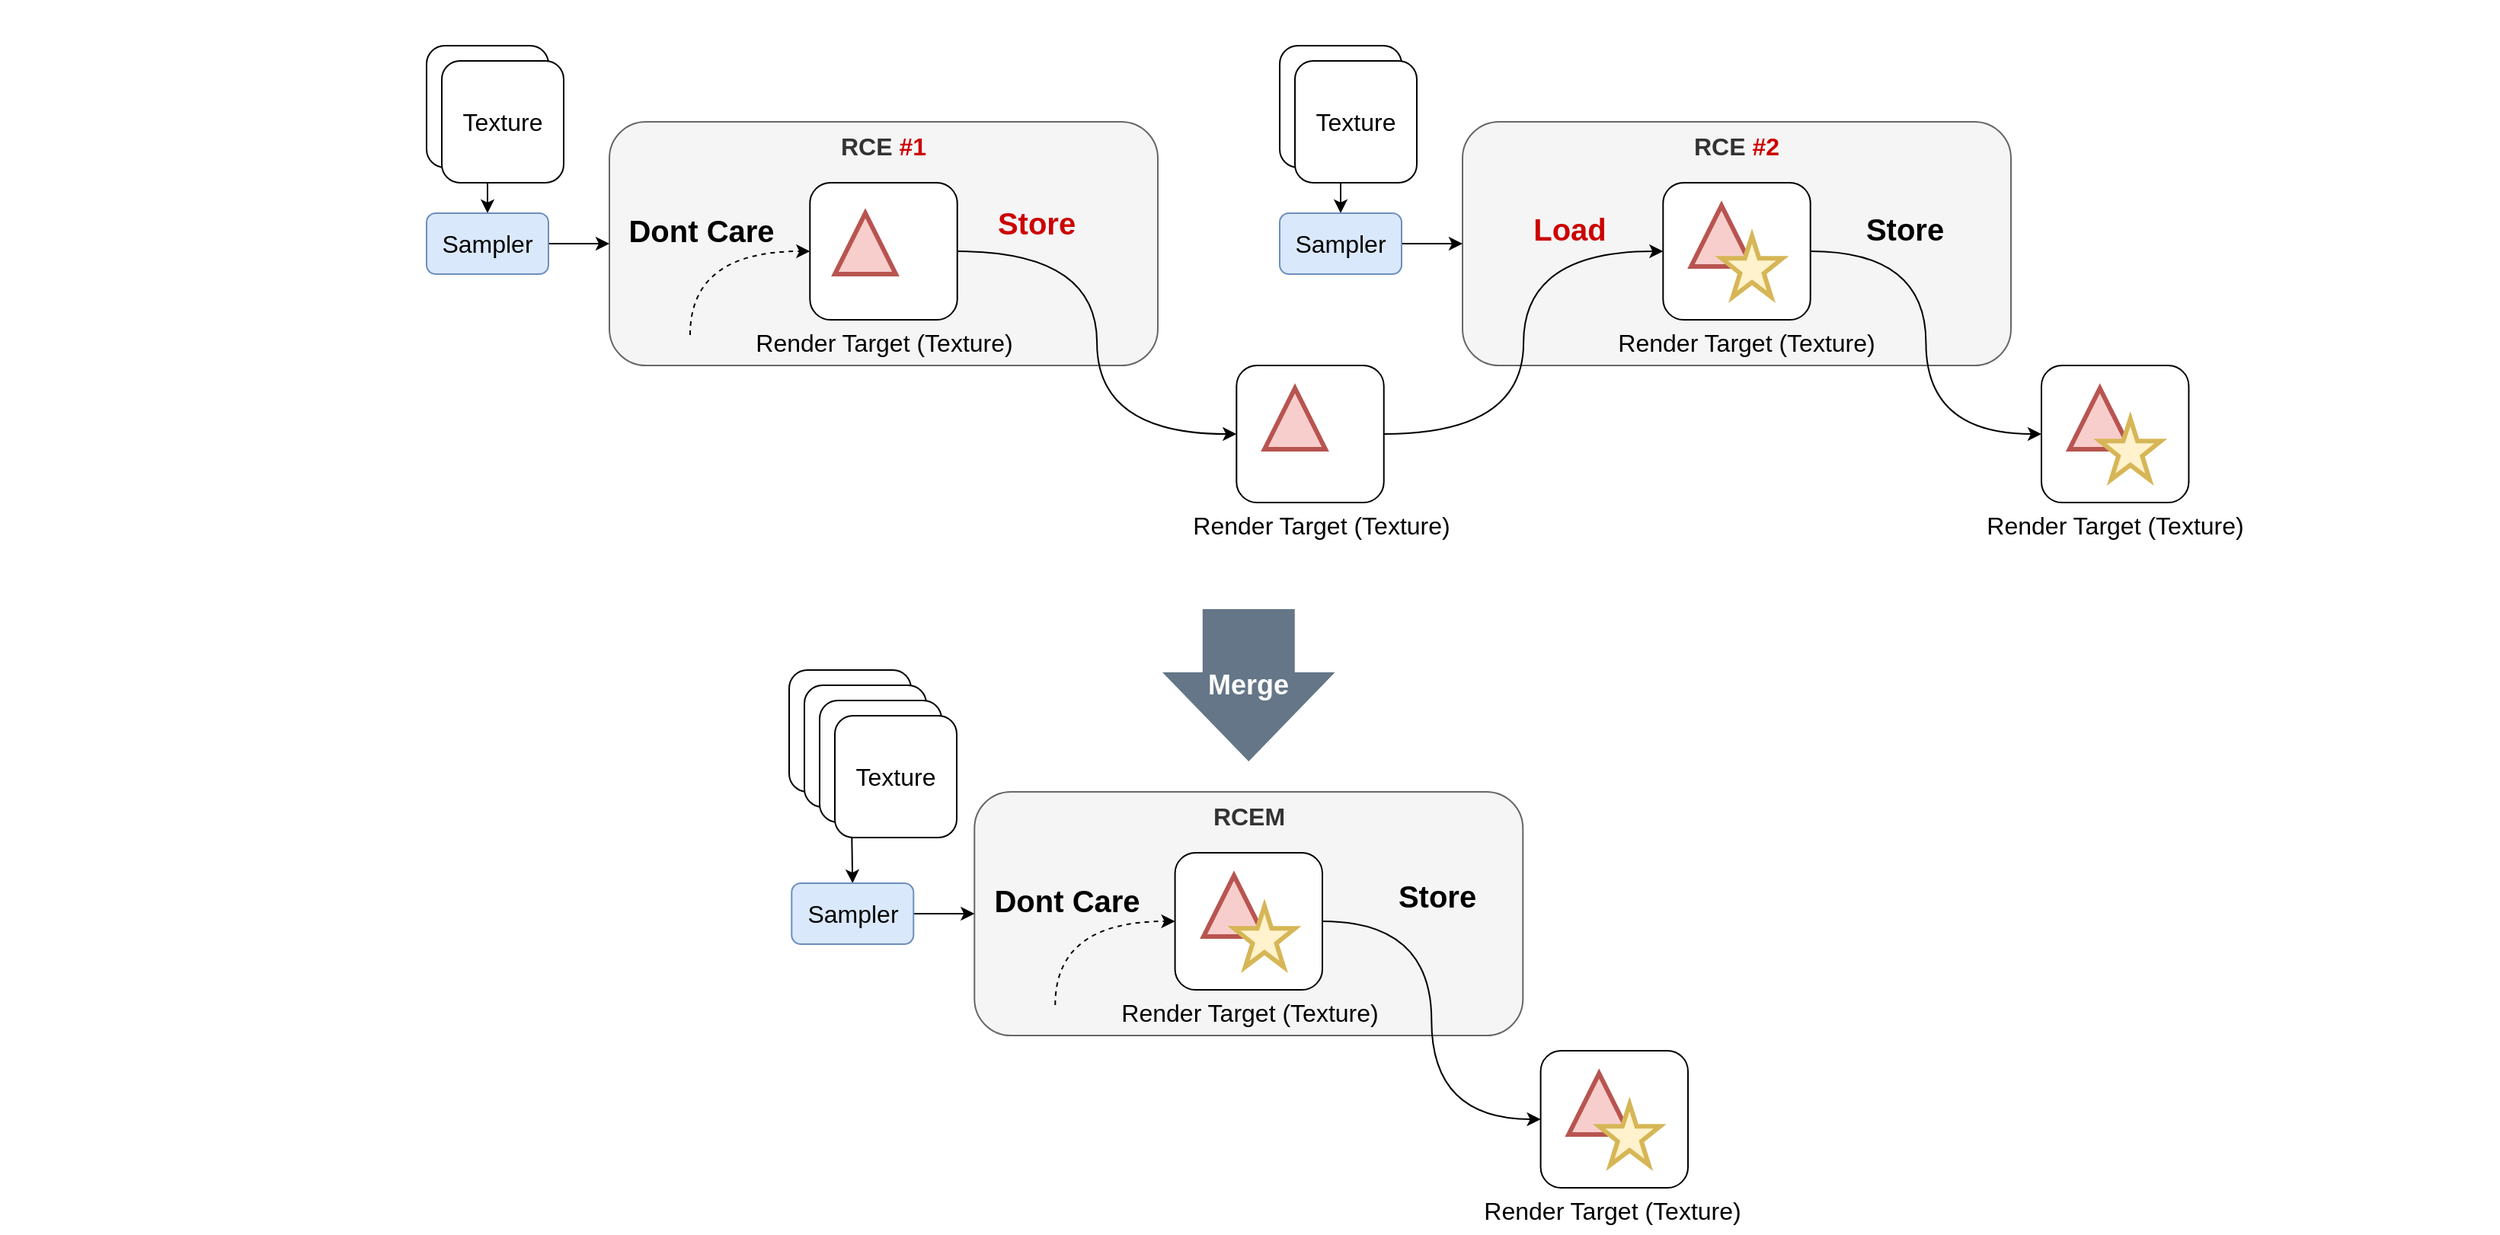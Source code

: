 <mxfile version="21.6.1" type="device">
  <diagram name="ページ1" id="cp582rNQOgrLEKhi-UQV">
    <mxGraphModel dx="954" dy="724" grid="1" gridSize="10" guides="1" tooltips="1" connect="1" arrows="1" fold="1" page="1" pageScale="1" pageWidth="827" pageHeight="1169" math="0" shadow="0">
      <root>
        <mxCell id="0" />
        <mxCell id="1" parent="0" />
        <mxCell id="DRAgRu-pIy_aI1KkxpYW-1" value="RCE &lt;font color=&quot;#cc0000&quot;&gt;#1&lt;/font&gt;" style="rounded=1;whiteSpace=wrap;html=1;strokeWidth=1;fillColor=#f5f5f5;fontColor=#333333;strokeColor=#666666;verticalAlign=top;fontStyle=1;fontSize=16;align=center;spacingLeft=0;" vertex="1" parent="1">
          <mxGeometry x="400" y="80" width="360" height="160" as="geometry" />
        </mxCell>
        <mxCell id="DRAgRu-pIy_aI1KkxpYW-2" value="RCE &lt;font color=&quot;#cc0000&quot;&gt;#2&lt;/font&gt;" style="rounded=1;whiteSpace=wrap;html=1;strokeWidth=1;fillColor=#f5f5f5;fontColor=#333333;strokeColor=#666666;verticalAlign=top;fontStyle=1;fontSize=16;align=center;spacingLeft=0;" vertex="1" parent="1">
          <mxGeometry x="960" y="80" width="360" height="160" as="geometry" />
        </mxCell>
        <mxCell id="DRAgRu-pIy_aI1KkxpYW-3" value="" style="rounded=0;whiteSpace=wrap;html=1;fillColor=none;strokeColor=none;" vertex="1" parent="1">
          <mxGeometry width="40" height="40" as="geometry" />
        </mxCell>
        <mxCell id="DRAgRu-pIy_aI1KkxpYW-4" value="" style="rounded=0;whiteSpace=wrap;html=1;fillColor=none;strokeColor=none;" vertex="1" parent="1">
          <mxGeometry x="1600" width="40" height="40" as="geometry" />
        </mxCell>
        <mxCell id="DRAgRu-pIy_aI1KkxpYW-5" style="edgeStyle=orthogonalEdgeStyle;rounded=0;orthogonalLoop=1;jettySize=auto;html=1;entryX=0;entryY=0.5;entryDx=0;entryDy=0;curved=1;fontStyle=1" edge="1" parent="1" source="DRAgRu-pIy_aI1KkxpYW-7" target="DRAgRu-pIy_aI1KkxpYW-10">
          <mxGeometry relative="1" as="geometry" />
        </mxCell>
        <mxCell id="DRAgRu-pIy_aI1KkxpYW-6" value="Store" style="edgeLabel;html=1;align=center;verticalAlign=middle;resizable=0;points=[];fontSize=20;fontFamily=Helvetica;fontColor=#CC0000;fontStyle=1;labelBackgroundColor=none;" vertex="1" connectable="0" parent="DRAgRu-pIy_aI1KkxpYW-5">
          <mxGeometry x="0.199" y="3" relative="1" as="geometry">
            <mxPoint x="-43" y="-110" as="offset" />
          </mxGeometry>
        </mxCell>
        <mxCell id="DRAgRu-pIy_aI1KkxpYW-7" value="" style="rounded=1;whiteSpace=wrap;html=1;strokeWidth=1;fontStyle=0;fontSize=16;verticalAlign=middle;" vertex="1" parent="1">
          <mxGeometry x="531.65" y="120" width="96.71" height="90" as="geometry" />
        </mxCell>
        <mxCell id="DRAgRu-pIy_aI1KkxpYW-8" style="edgeStyle=orthogonalEdgeStyle;rounded=0;orthogonalLoop=1;jettySize=auto;html=1;entryX=0;entryY=0.5;entryDx=0;entryDy=0;curved=1;" edge="1" parent="1" source="DRAgRu-pIy_aI1KkxpYW-10" target="DRAgRu-pIy_aI1KkxpYW-13">
          <mxGeometry relative="1" as="geometry" />
        </mxCell>
        <mxCell id="DRAgRu-pIy_aI1KkxpYW-9" value="&lt;b style=&quot;border-color: var(--border-color); font-size: 20px;&quot;&gt;Load&lt;/b&gt;" style="edgeLabel;html=1;align=center;verticalAlign=middle;resizable=0;points=[];fontSize=11;fontFamily=Helvetica;fontColor=#CC0000;labelBackgroundColor=none;" vertex="1" connectable="0" parent="DRAgRu-pIy_aI1KkxpYW-8">
          <mxGeometry x="0.327" y="-11" relative="1" as="geometry">
            <mxPoint x="19" y="-26" as="offset" />
          </mxGeometry>
        </mxCell>
        <mxCell id="DRAgRu-pIy_aI1KkxpYW-10" value="" style="rounded=1;whiteSpace=wrap;html=1;strokeWidth=1;fontStyle=0;fontSize=16;verticalAlign=middle;" vertex="1" parent="1">
          <mxGeometry x="811.65" y="240" width="96.71" height="90" as="geometry" />
        </mxCell>
        <mxCell id="DRAgRu-pIy_aI1KkxpYW-11" style="edgeStyle=orthogonalEdgeStyle;shape=connector;curved=1;rounded=0;orthogonalLoop=1;jettySize=auto;html=1;entryX=0;entryY=0.5;entryDx=0;entryDy=0;labelBackgroundColor=default;strokeColor=default;fontFamily=Helvetica;fontSize=11;fontColor=default;endArrow=classic;" edge="1" parent="1" source="DRAgRu-pIy_aI1KkxpYW-13" target="DRAgRu-pIy_aI1KkxpYW-14">
          <mxGeometry relative="1" as="geometry" />
        </mxCell>
        <mxCell id="DRAgRu-pIy_aI1KkxpYW-12" value="&lt;font style=&quot;font-size: 20px;&quot;&gt;&lt;b&gt;Store&lt;/b&gt;&lt;/font&gt;" style="edgeLabel;html=1;align=center;verticalAlign=middle;resizable=0;points=[];fontSize=11;fontFamily=Helvetica;fontColor=default;labelBackgroundColor=none;" vertex="1" connectable="0" parent="DRAgRu-pIy_aI1KkxpYW-11">
          <mxGeometry x="-0.671" y="-15" relative="1" as="geometry">
            <mxPoint x="17" y="-30" as="offset" />
          </mxGeometry>
        </mxCell>
        <mxCell id="DRAgRu-pIy_aI1KkxpYW-13" value="" style="rounded=1;whiteSpace=wrap;html=1;strokeWidth=1;fontStyle=0;fontSize=16;verticalAlign=middle;" vertex="1" parent="1">
          <mxGeometry x="1091.65" y="120" width="96.71" height="90" as="geometry" />
        </mxCell>
        <mxCell id="DRAgRu-pIy_aI1KkxpYW-14" value="" style="rounded=1;whiteSpace=wrap;html=1;strokeWidth=1;fontStyle=0;fontSize=16;verticalAlign=middle;" vertex="1" parent="1">
          <mxGeometry x="1340" y="240" width="96.71" height="90" as="geometry" />
        </mxCell>
        <mxCell id="DRAgRu-pIy_aI1KkxpYW-15" value="" style="shape=image;html=1;verticalAlign=top;verticalLabelPosition=bottom;labelBackgroundColor=#ffffff;imageAspect=0;aspect=fixed;image=https://cdn4.iconfinder.com/data/icons/48-bubbles/48/17.Brush-128.png;imageBorder=none;imageBackground=none;" vertex="1" parent="1">
          <mxGeometry x="600" y="100" width="40" height="40" as="geometry" />
        </mxCell>
        <mxCell id="DRAgRu-pIy_aI1KkxpYW-16" value="" style="shape=image;html=1;verticalAlign=top;verticalLabelPosition=bottom;labelBackgroundColor=#ffffff;imageAspect=0;aspect=fixed;image=https://cdn4.iconfinder.com/data/icons/48-bubbles/48/17.Brush-128.png;imageBorder=none;" vertex="1" parent="1">
          <mxGeometry x="1160" y="100" width="40" height="40" as="geometry" />
        </mxCell>
        <mxCell id="DRAgRu-pIy_aI1KkxpYW-17" style="edgeStyle=orthogonalEdgeStyle;shape=connector;curved=1;rounded=0;orthogonalLoop=1;jettySize=auto;html=1;entryX=0;entryY=0.5;entryDx=0;entryDy=0;labelBackgroundColor=default;strokeColor=default;fontFamily=Helvetica;fontSize=11;fontColor=default;endArrow=classic;dashed=1;" edge="1" parent="1" source="DRAgRu-pIy_aI1KkxpYW-19" target="DRAgRu-pIy_aI1KkxpYW-7">
          <mxGeometry relative="1" as="geometry">
            <Array as="points">
              <mxPoint x="453" y="165" />
            </Array>
          </mxGeometry>
        </mxCell>
        <mxCell id="DRAgRu-pIy_aI1KkxpYW-18" value="Dont Care" style="edgeLabel;html=1;align=center;verticalAlign=middle;resizable=0;points=[];fontSize=20;fontFamily=Helvetica;fontColor=default;fontStyle=1;labelBackgroundColor=none;" vertex="1" connectable="0" parent="DRAgRu-pIy_aI1KkxpYW-17">
          <mxGeometry x="-0.271" y="9" relative="1" as="geometry">
            <mxPoint x="16" y="-21" as="offset" />
          </mxGeometry>
        </mxCell>
        <mxCell id="DRAgRu-pIy_aI1KkxpYW-19" value="" style="rounded=1;whiteSpace=wrap;html=1;strokeWidth=1;fontStyle=0;fontSize=16;verticalAlign=middle;fillColor=none;strokeColor=none;" vertex="1" parent="1">
          <mxGeometry x="430" y="220" width="26.71" height="30" as="geometry" />
        </mxCell>
        <mxCell id="DRAgRu-pIy_aI1KkxpYW-20" value="RCEM" style="rounded=1;whiteSpace=wrap;html=1;strokeWidth=1;fillColor=#f5f5f5;fontColor=#333333;strokeColor=#666666;verticalAlign=top;fontStyle=1;fontSize=16;align=center;spacingLeft=0;" vertex="1" parent="1">
          <mxGeometry x="639.64" y="520" width="360" height="160" as="geometry" />
        </mxCell>
        <mxCell id="DRAgRu-pIy_aI1KkxpYW-21" style="edgeStyle=orthogonalEdgeStyle;rounded=0;orthogonalLoop=1;jettySize=auto;html=1;entryX=0;entryY=0.5;entryDx=0;entryDy=0;curved=1;fontStyle=1" edge="1" parent="1" source="DRAgRu-pIy_aI1KkxpYW-23" target="DRAgRu-pIy_aI1KkxpYW-24">
          <mxGeometry relative="1" as="geometry" />
        </mxCell>
        <mxCell id="DRAgRu-pIy_aI1KkxpYW-22" value="Store" style="edgeLabel;html=1;align=center;verticalAlign=middle;resizable=0;points=[];fontSize=20;fontFamily=Helvetica;fontColor=#000000;fontStyle=1;labelBackgroundColor=none;" vertex="1" connectable="0" parent="DRAgRu-pIy_aI1KkxpYW-21">
          <mxGeometry x="0.199" y="3" relative="1" as="geometry">
            <mxPoint y="-110" as="offset" />
          </mxGeometry>
        </mxCell>
        <mxCell id="DRAgRu-pIy_aI1KkxpYW-23" value="" style="rounded=1;whiteSpace=wrap;html=1;strokeWidth=1;fontStyle=0;fontSize=16;verticalAlign=middle;" vertex="1" parent="1">
          <mxGeometry x="771.29" y="560" width="96.71" height="90" as="geometry" />
        </mxCell>
        <mxCell id="DRAgRu-pIy_aI1KkxpYW-24" value="&lt;br&gt;" style="rounded=1;whiteSpace=wrap;html=1;strokeWidth=1;fontStyle=0;fontSize=16;verticalAlign=middle;" vertex="1" parent="1">
          <mxGeometry x="1011.29" y="690" width="96.71" height="90" as="geometry" />
        </mxCell>
        <mxCell id="DRAgRu-pIy_aI1KkxpYW-25" value="" style="shape=image;html=1;verticalAlign=top;verticalLabelPosition=bottom;labelBackgroundColor=#ffffff;imageAspect=0;aspect=fixed;image=https://cdn4.iconfinder.com/data/icons/48-bubbles/48/17.Brush-128.png;imageBorder=none;imageBackground=none;" vertex="1" parent="1">
          <mxGeometry x="829.64" y="540" width="40" height="40" as="geometry" />
        </mxCell>
        <mxCell id="DRAgRu-pIy_aI1KkxpYW-26" style="edgeStyle=orthogonalEdgeStyle;shape=connector;curved=1;rounded=0;orthogonalLoop=1;jettySize=auto;html=1;entryX=0;entryY=0.5;entryDx=0;entryDy=0;labelBackgroundColor=default;strokeColor=default;fontFamily=Helvetica;fontSize=11;fontColor=default;endArrow=classic;dashed=1;" edge="1" parent="1" source="DRAgRu-pIy_aI1KkxpYW-28" target="DRAgRu-pIy_aI1KkxpYW-23">
          <mxGeometry relative="1" as="geometry">
            <Array as="points">
              <mxPoint x="692.64" y="605" />
            </Array>
          </mxGeometry>
        </mxCell>
        <mxCell id="DRAgRu-pIy_aI1KkxpYW-27" value="Dont Care" style="edgeLabel;html=1;align=center;verticalAlign=middle;resizable=0;points=[];fontSize=20;fontFamily=Helvetica;fontColor=default;fontStyle=1;labelBackgroundColor=none;" vertex="1" connectable="0" parent="DRAgRu-pIy_aI1KkxpYW-26">
          <mxGeometry x="-0.271" y="9" relative="1" as="geometry">
            <mxPoint x="16" y="-21" as="offset" />
          </mxGeometry>
        </mxCell>
        <mxCell id="DRAgRu-pIy_aI1KkxpYW-28" value="" style="rounded=1;whiteSpace=wrap;html=1;strokeWidth=1;fontStyle=0;fontSize=16;verticalAlign=middle;fillColor=none;strokeColor=none;" vertex="1" parent="1">
          <mxGeometry x="669.64" y="660" width="26.71" height="30" as="geometry" />
        </mxCell>
        <mxCell id="DRAgRu-pIy_aI1KkxpYW-29" value="" style="shape=image;html=1;verticalAlign=top;verticalLabelPosition=bottom;labelBackgroundColor=#ffffff;imageAspect=0;aspect=fixed;image=https://cdn4.iconfinder.com/data/icons/48-bubbles/48/17.Brush-128.png;imageBorder=none;imageBackground=none;" vertex="1" parent="1">
          <mxGeometry x="849.64" y="540" width="40" height="40" as="geometry" />
        </mxCell>
        <mxCell id="DRAgRu-pIy_aI1KkxpYW-30" style="rounded=0;orthogonalLoop=1;jettySize=auto;html=1;entryX=0.5;entryY=0;entryDx=0;entryDy=0;" edge="1" parent="1" source="DRAgRu-pIy_aI1KkxpYW-31" target="DRAgRu-pIy_aI1KkxpYW-33">
          <mxGeometry relative="1" as="geometry" />
        </mxCell>
        <mxCell id="DRAgRu-pIy_aI1KkxpYW-31" value="Texture" style="rounded=1;whiteSpace=wrap;html=1;strokeWidth=1;fontStyle=0;fontSize=16;verticalAlign=middle;" vertex="1" parent="1">
          <mxGeometry x="840" y="30" width="80" height="80" as="geometry" />
        </mxCell>
        <mxCell id="DRAgRu-pIy_aI1KkxpYW-32" style="shape=connector;rounded=0;orthogonalLoop=1;jettySize=auto;html=1;labelBackgroundColor=default;strokeColor=default;fontFamily=Helvetica;fontSize=11;fontColor=default;endArrow=classic;" edge="1" parent="1" source="DRAgRu-pIy_aI1KkxpYW-33">
          <mxGeometry relative="1" as="geometry">
            <mxPoint x="960" y="160" as="targetPoint" />
          </mxGeometry>
        </mxCell>
        <mxCell id="DRAgRu-pIy_aI1KkxpYW-33" value="Sampler" style="rounded=1;whiteSpace=wrap;html=1;strokeWidth=1;fontStyle=0;fontSize=16;verticalAlign=middle;fillColor=#dae8fc;strokeColor=#6c8ebf;shadow=0;" vertex="1" parent="1">
          <mxGeometry x="840" y="140" width="80" height="40" as="geometry" />
        </mxCell>
        <mxCell id="DRAgRu-pIy_aI1KkxpYW-34" value="Texture" style="rounded=1;whiteSpace=wrap;html=1;strokeWidth=1;fontStyle=0;fontSize=16;verticalAlign=middle;" vertex="1" parent="1">
          <mxGeometry x="850" y="40" width="80" height="80" as="geometry" />
        </mxCell>
        <mxCell id="DRAgRu-pIy_aI1KkxpYW-35" style="rounded=0;orthogonalLoop=1;jettySize=auto;html=1;entryX=0.5;entryY=0;entryDx=0;entryDy=0;" edge="1" parent="1" source="DRAgRu-pIy_aI1KkxpYW-36" target="DRAgRu-pIy_aI1KkxpYW-38">
          <mxGeometry relative="1" as="geometry" />
        </mxCell>
        <mxCell id="DRAgRu-pIy_aI1KkxpYW-36" value="Texture" style="rounded=1;whiteSpace=wrap;html=1;strokeWidth=1;fontStyle=0;fontSize=16;verticalAlign=middle;" vertex="1" parent="1">
          <mxGeometry x="280" y="30" width="80" height="80" as="geometry" />
        </mxCell>
        <mxCell id="DRAgRu-pIy_aI1KkxpYW-37" style="shape=connector;rounded=0;orthogonalLoop=1;jettySize=auto;html=1;labelBackgroundColor=default;strokeColor=default;fontFamily=Helvetica;fontSize=11;fontColor=default;endArrow=classic;" edge="1" parent="1" source="DRAgRu-pIy_aI1KkxpYW-38">
          <mxGeometry relative="1" as="geometry">
            <mxPoint x="400" y="160" as="targetPoint" />
          </mxGeometry>
        </mxCell>
        <mxCell id="DRAgRu-pIy_aI1KkxpYW-38" value="Sampler" style="rounded=1;whiteSpace=wrap;html=1;strokeWidth=1;fontStyle=0;fontSize=16;verticalAlign=middle;fillColor=#dae8fc;strokeColor=#6c8ebf;shadow=0;" vertex="1" parent="1">
          <mxGeometry x="280" y="140" width="80" height="40" as="geometry" />
        </mxCell>
        <mxCell id="DRAgRu-pIy_aI1KkxpYW-39" value="Texture" style="rounded=1;whiteSpace=wrap;html=1;strokeWidth=1;fontStyle=0;fontSize=16;verticalAlign=middle;" vertex="1" parent="1">
          <mxGeometry x="290" y="40" width="80" height="80" as="geometry" />
        </mxCell>
        <mxCell id="DRAgRu-pIy_aI1KkxpYW-40" style="rounded=0;orthogonalLoop=1;jettySize=auto;html=1;entryX=0.5;entryY=0;entryDx=0;entryDy=0;" edge="1" parent="1" source="DRAgRu-pIy_aI1KkxpYW-41" target="DRAgRu-pIy_aI1KkxpYW-43">
          <mxGeometry relative="1" as="geometry" />
        </mxCell>
        <mxCell id="DRAgRu-pIy_aI1KkxpYW-41" value="Texture" style="rounded=1;whiteSpace=wrap;html=1;strokeWidth=1;fontStyle=0;fontSize=16;verticalAlign=middle;" vertex="1" parent="1">
          <mxGeometry x="518" y="440" width="80" height="80" as="geometry" />
        </mxCell>
        <mxCell id="DRAgRu-pIy_aI1KkxpYW-42" style="shape=connector;rounded=0;orthogonalLoop=1;jettySize=auto;html=1;labelBackgroundColor=default;strokeColor=default;fontFamily=Helvetica;fontSize=11;fontColor=default;endArrow=classic;" edge="1" parent="1" source="DRAgRu-pIy_aI1KkxpYW-43">
          <mxGeometry relative="1" as="geometry">
            <mxPoint x="639.64" y="600" as="targetPoint" />
          </mxGeometry>
        </mxCell>
        <mxCell id="DRAgRu-pIy_aI1KkxpYW-43" value="Sampler" style="rounded=1;whiteSpace=wrap;html=1;strokeWidth=1;fontStyle=0;fontSize=16;verticalAlign=middle;fillColor=#dae8fc;strokeColor=#6c8ebf;shadow=0;" vertex="1" parent="1">
          <mxGeometry x="519.64" y="580" width="80" height="40" as="geometry" />
        </mxCell>
        <mxCell id="DRAgRu-pIy_aI1KkxpYW-44" value="Texture" style="rounded=1;whiteSpace=wrap;html=1;strokeWidth=1;fontStyle=0;fontSize=16;verticalAlign=middle;" vertex="1" parent="1">
          <mxGeometry x="528" y="450" width="80" height="80" as="geometry" />
        </mxCell>
        <mxCell id="DRAgRu-pIy_aI1KkxpYW-45" value="Texture" style="rounded=1;whiteSpace=wrap;html=1;strokeWidth=1;fontStyle=0;fontSize=16;verticalAlign=middle;" vertex="1" parent="1">
          <mxGeometry x="538" y="460" width="80" height="80" as="geometry" />
        </mxCell>
        <mxCell id="DRAgRu-pIy_aI1KkxpYW-46" value="Texture" style="rounded=1;whiteSpace=wrap;html=1;strokeWidth=1;fontStyle=0;fontSize=16;verticalAlign=middle;" vertex="1" parent="1">
          <mxGeometry x="548" y="470" width="80" height="80" as="geometry" />
        </mxCell>
        <mxCell id="DRAgRu-pIy_aI1KkxpYW-47" value="&lt;b&gt;&lt;font color=&quot;#ffffff&quot; style=&quot;font-size: 18px;&quot;&gt;Merge&lt;/font&gt;&lt;/b&gt;" style="shape=singleArrow;direction=south;whiteSpace=wrap;html=1;arrowWidth=0.534;arrowSize=0.585;fillColor=#647687;strokeColor=none;" vertex="1" parent="1">
          <mxGeometry x="763" y="400" width="113.28" height="100" as="geometry" />
        </mxCell>
        <mxCell id="DRAgRu-pIy_aI1KkxpYW-48" value="&lt;font style=&quot;font-size: 16px;&quot;&gt;Render Target&amp;nbsp;&lt;span style=&quot;border-color: var(--border-color);&quot;&gt;(Texture)&lt;/span&gt;&lt;/font&gt;" style="text;html=1;align=center;verticalAlign=middle;resizable=0;points=[];autosize=1;strokeColor=none;fillColor=none;" vertex="1" parent="1">
          <mxGeometry x="485" y="210" width="190" height="30" as="geometry" />
        </mxCell>
        <mxCell id="DRAgRu-pIy_aI1KkxpYW-49" value="&lt;font style=&quot;font-size: 16px;&quot;&gt;Render Target&amp;nbsp;&lt;span style=&quot;border-color: var(--border-color);&quot;&gt;(Texture)&lt;/span&gt;&lt;/font&gt;" style="text;html=1;align=center;verticalAlign=middle;resizable=0;points=[];autosize=1;strokeColor=none;fillColor=none;" vertex="1" parent="1">
          <mxGeometry x="771.65" y="330" width="190" height="30" as="geometry" />
        </mxCell>
        <mxCell id="DRAgRu-pIy_aI1KkxpYW-50" value="&lt;font style=&quot;font-size: 16px;&quot;&gt;Render Target&amp;nbsp;&lt;span style=&quot;border-color: var(--border-color);&quot;&gt;(Texture)&lt;/span&gt;&lt;/font&gt;" style="text;html=1;align=center;verticalAlign=middle;resizable=0;points=[];autosize=1;strokeColor=none;fillColor=none;" vertex="1" parent="1">
          <mxGeometry x="1051" y="210" width="190" height="30" as="geometry" />
        </mxCell>
        <mxCell id="DRAgRu-pIy_aI1KkxpYW-51" value="&lt;font style=&quot;font-size: 16px;&quot;&gt;Render Target&amp;nbsp;&lt;span style=&quot;border-color: var(--border-color);&quot;&gt;(Texture)&lt;/span&gt;&lt;/font&gt;" style="text;html=1;align=center;verticalAlign=middle;resizable=0;points=[];autosize=1;strokeColor=none;fillColor=none;" vertex="1" parent="1">
          <mxGeometry x="1293.36" y="330" width="190" height="30" as="geometry" />
        </mxCell>
        <mxCell id="DRAgRu-pIy_aI1KkxpYW-52" value="&lt;font style=&quot;font-size: 16px;&quot;&gt;Render Target&amp;nbsp;&lt;span style=&quot;border-color: var(--border-color);&quot;&gt;(Texture)&lt;/span&gt;&lt;/font&gt;" style="text;html=1;align=center;verticalAlign=middle;resizable=0;points=[];autosize=1;strokeColor=none;fillColor=none;" vertex="1" parent="1">
          <mxGeometry x="724.64" y="650" width="190" height="30" as="geometry" />
        </mxCell>
        <mxCell id="DRAgRu-pIy_aI1KkxpYW-53" value="&lt;font style=&quot;font-size: 16px;&quot;&gt;Render Target&amp;nbsp;&lt;span style=&quot;border-color: var(--border-color);&quot;&gt;(Texture)&lt;/span&gt;&lt;/font&gt;" style="text;html=1;align=center;verticalAlign=middle;resizable=0;points=[];autosize=1;strokeColor=none;fillColor=none;" vertex="1" parent="1">
          <mxGeometry x="962.64" y="780" width="190" height="30" as="geometry" />
        </mxCell>
        <mxCell id="DRAgRu-pIy_aI1KkxpYW-54" value="" style="verticalLabelPosition=bottom;verticalAlign=top;html=1;shape=mxgraph.basic.acute_triangle;dx=0.5;strokeWidth=3;fillColor=#f8cecc;strokeColor=#b85450;" vertex="1" parent="1">
          <mxGeometry x="548" y="140" width="40" height="40" as="geometry" />
        </mxCell>
        <mxCell id="DRAgRu-pIy_aI1KkxpYW-55" value="" style="verticalLabelPosition=bottom;verticalAlign=top;html=1;shape=mxgraph.basic.acute_triangle;dx=0.5;strokeWidth=3;fillColor=#f8cecc;strokeColor=#b85450;" vertex="1" parent="1">
          <mxGeometry x="1110.0" y="135" width="40" height="40" as="geometry" />
        </mxCell>
        <mxCell id="DRAgRu-pIy_aI1KkxpYW-56" value="" style="verticalLabelPosition=bottom;verticalAlign=top;html=1;shape=mxgraph.basic.star;fillColor=#fff2cc;strokeWidth=3;strokeColor=#d6b656;" vertex="1" parent="1">
          <mxGeometry x="1130.0" y="155" width="40" height="40" as="geometry" />
        </mxCell>
        <mxCell id="DRAgRu-pIy_aI1KkxpYW-57" value="" style="verticalLabelPosition=bottom;verticalAlign=top;html=1;shape=mxgraph.basic.acute_triangle;dx=0.5;strokeWidth=3;fillColor=#f8cecc;strokeColor=#b85450;" vertex="1" parent="1">
          <mxGeometry x="1358.36" y="255" width="40" height="40" as="geometry" />
        </mxCell>
        <mxCell id="DRAgRu-pIy_aI1KkxpYW-58" value="" style="verticalLabelPosition=bottom;verticalAlign=top;html=1;shape=mxgraph.basic.star;fillColor=#fff2cc;strokeWidth=3;strokeColor=#d6b656;" vertex="1" parent="1">
          <mxGeometry x="1378.36" y="275" width="40" height="40" as="geometry" />
        </mxCell>
        <mxCell id="DRAgRu-pIy_aI1KkxpYW-59" value="" style="verticalLabelPosition=bottom;verticalAlign=top;html=1;shape=mxgraph.basic.acute_triangle;dx=0.5;strokeWidth=3;fillColor=#f8cecc;strokeColor=#b85450;" vertex="1" parent="1">
          <mxGeometry x="830.0" y="255" width="40" height="40" as="geometry" />
        </mxCell>
        <mxCell id="DRAgRu-pIy_aI1KkxpYW-60" value="" style="verticalLabelPosition=bottom;verticalAlign=top;html=1;shape=mxgraph.basic.acute_triangle;dx=0.5;strokeWidth=3;fillColor=#f8cecc;strokeColor=#b85450;" vertex="1" parent="1">
          <mxGeometry x="1029.64" y="705" width="40" height="40" as="geometry" />
        </mxCell>
        <mxCell id="DRAgRu-pIy_aI1KkxpYW-61" value="" style="verticalLabelPosition=bottom;verticalAlign=top;html=1;shape=mxgraph.basic.star;fillColor=#fff2cc;strokeWidth=3;strokeColor=#d6b656;" vertex="1" parent="1">
          <mxGeometry x="1049.64" y="725" width="40" height="40" as="geometry" />
        </mxCell>
        <mxCell id="DRAgRu-pIy_aI1KkxpYW-62" value="" style="verticalLabelPosition=bottom;verticalAlign=top;html=1;shape=mxgraph.basic.acute_triangle;dx=0.5;strokeWidth=3;fillColor=#f8cecc;strokeColor=#b85450;" vertex="1" parent="1">
          <mxGeometry x="790.0" y="575" width="40" height="40" as="geometry" />
        </mxCell>
        <mxCell id="DRAgRu-pIy_aI1KkxpYW-63" value="" style="verticalLabelPosition=bottom;verticalAlign=top;html=1;shape=mxgraph.basic.star;fillColor=#fff2cc;strokeWidth=3;strokeColor=#d6b656;" vertex="1" parent="1">
          <mxGeometry x="810.0" y="595" width="40" height="40" as="geometry" />
        </mxCell>
      </root>
    </mxGraphModel>
  </diagram>
</mxfile>
